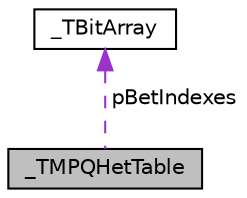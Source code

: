 digraph G
{
  edge [fontname="Helvetica",fontsize="10",labelfontname="Helvetica",labelfontsize="10"];
  node [fontname="Helvetica",fontsize="10",shape=record];
  Node1 [label="_TMPQHetTable",height=0.2,width=0.4,color="black", fillcolor="grey75", style="filled" fontcolor="black"];
  Node2 -> Node1 [dir="back",color="darkorchid3",fontsize="10",style="dashed",label=" pBetIndexes" ,fontname="Helvetica"];
  Node2 [label="_TBitArray",height=0.2,width=0.4,color="black", fillcolor="white", style="filled",URL="$struct___t_bit_array.html"];
}
